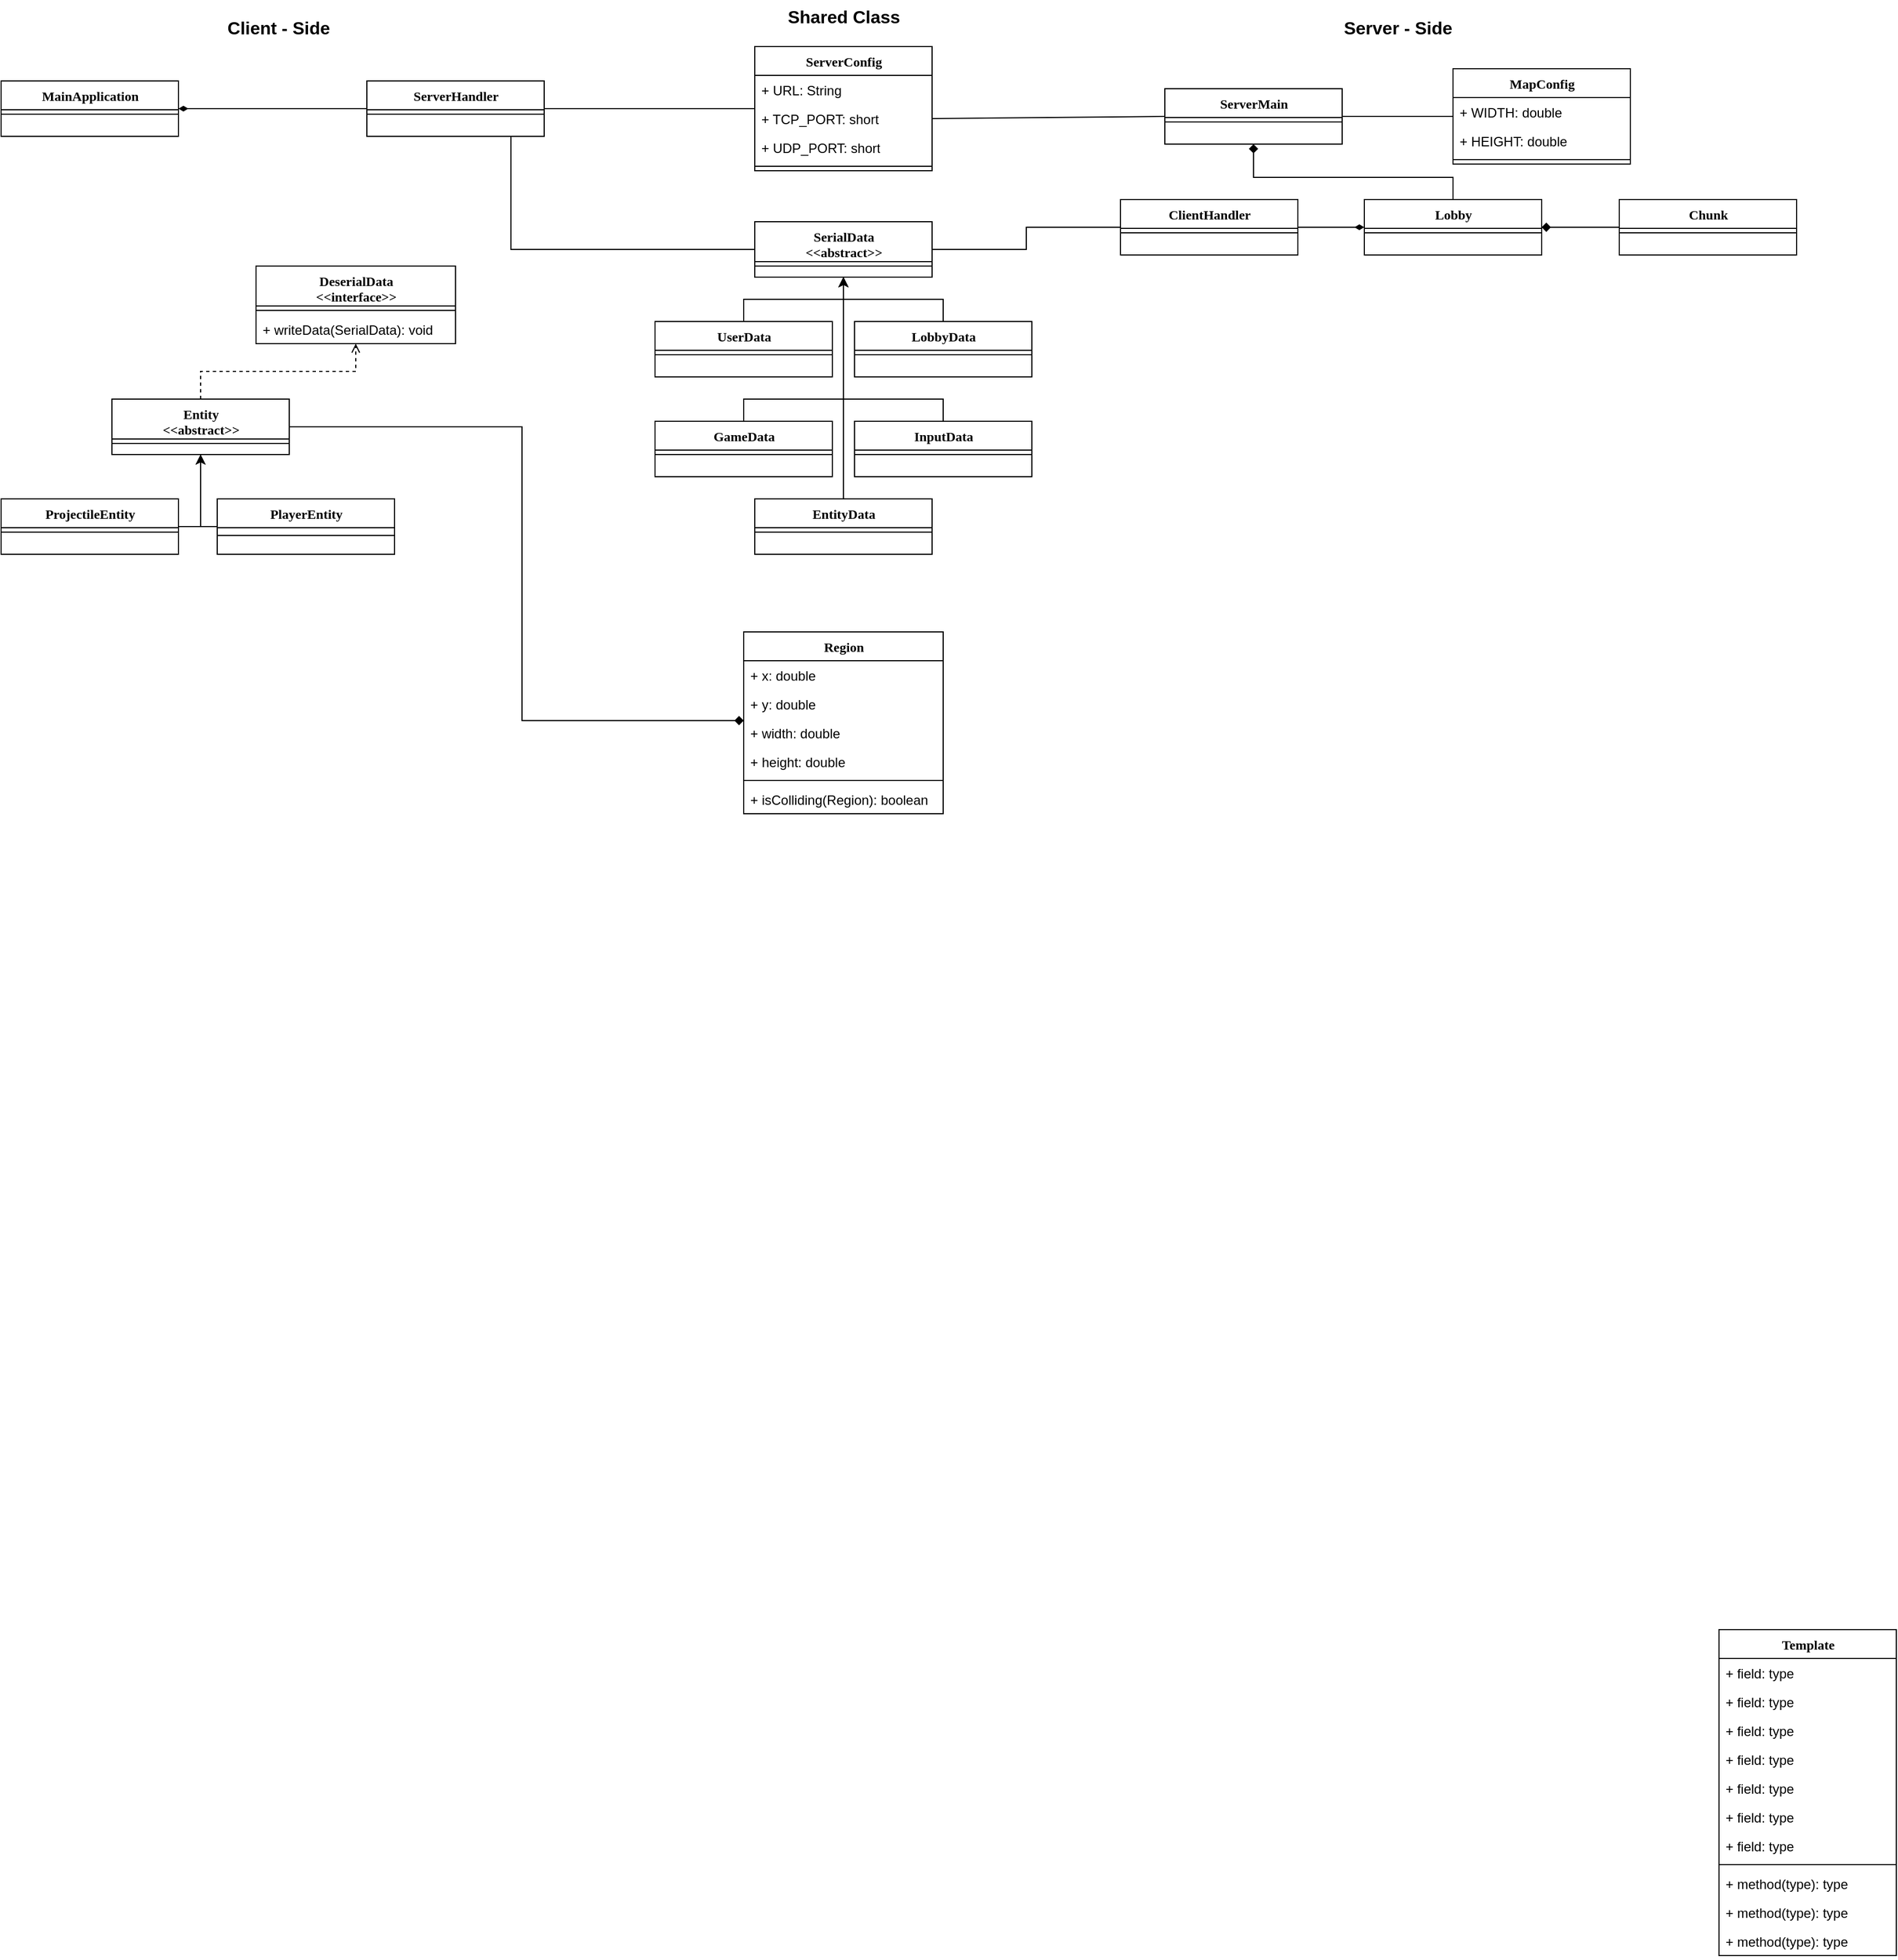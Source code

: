 <mxfile version="26.1.3">
  <diagram name="Page-1" id="9f46799a-70d6-7492-0946-bef42562c5a5">
    <mxGraphModel dx="2778" dy="919" grid="1" gridSize="10" guides="1" tooltips="1" connect="1" arrows="1" fold="1" page="1" pageScale="1" pageWidth="1100" pageHeight="850" background="none" math="0" shadow="0">
      <root>
        <mxCell id="0" />
        <mxCell id="1" parent="0" />
        <mxCell id="78961159f06e98e8-30" value="Region" style="swimlane;html=1;fontStyle=1;align=center;verticalAlign=top;childLayout=stackLayout;horizontal=1;startSize=26;horizontalStack=0;resizeParent=1;resizeLast=0;collapsible=1;marginBottom=0;swimlaneFillColor=#ffffff;rounded=0;shadow=0;comic=0;labelBackgroundColor=none;strokeWidth=1;fillColor=none;fontFamily=Verdana;fontSize=12" parent="1" vertex="1">
          <mxGeometry x="420" y="580" width="180" height="164" as="geometry" />
        </mxCell>
        <mxCell id="mX11doMpQgYAEkw5bm0M-86" value="+ x: double" style="text;html=1;strokeColor=none;fillColor=none;align=left;verticalAlign=top;spacingLeft=4;spacingRight=4;whiteSpace=wrap;overflow=hidden;rotatable=0;points=[[0,0.5],[1,0.5]];portConstraint=eastwest;" vertex="1" parent="78961159f06e98e8-30">
          <mxGeometry y="26" width="180" height="26" as="geometry" />
        </mxCell>
        <mxCell id="mX11doMpQgYAEkw5bm0M-87" value="+ y: double" style="text;html=1;strokeColor=none;fillColor=none;align=left;verticalAlign=top;spacingLeft=4;spacingRight=4;whiteSpace=wrap;overflow=hidden;rotatable=0;points=[[0,0.5],[1,0.5]];portConstraint=eastwest;" vertex="1" parent="78961159f06e98e8-30">
          <mxGeometry y="52" width="180" height="26" as="geometry" />
        </mxCell>
        <mxCell id="mX11doMpQgYAEkw5bm0M-88" value="+ width: double" style="text;html=1;strokeColor=none;fillColor=none;align=left;verticalAlign=top;spacingLeft=4;spacingRight=4;whiteSpace=wrap;overflow=hidden;rotatable=0;points=[[0,0.5],[1,0.5]];portConstraint=eastwest;" vertex="1" parent="78961159f06e98e8-30">
          <mxGeometry y="78" width="180" height="26" as="geometry" />
        </mxCell>
        <mxCell id="mX11doMpQgYAEkw5bm0M-89" value="+ height: double" style="text;html=1;strokeColor=none;fillColor=none;align=left;verticalAlign=top;spacingLeft=4;spacingRight=4;whiteSpace=wrap;overflow=hidden;rotatable=0;points=[[0,0.5],[1,0.5]];portConstraint=eastwest;" vertex="1" parent="78961159f06e98e8-30">
          <mxGeometry y="104" width="180" height="26" as="geometry" />
        </mxCell>
        <mxCell id="78961159f06e98e8-38" value="" style="line;html=1;strokeWidth=1;fillColor=none;align=left;verticalAlign=middle;spacingTop=-1;spacingLeft=3;spacingRight=3;rotatable=0;labelPosition=right;points=[];portConstraint=eastwest;" parent="78961159f06e98e8-30" vertex="1">
          <mxGeometry y="130" width="180" height="8" as="geometry" />
        </mxCell>
        <mxCell id="mX11doMpQgYAEkw5bm0M-90" value="+ isColliding(Region): boolean" style="text;html=1;strokeColor=none;fillColor=none;align=left;verticalAlign=top;spacingLeft=4;spacingRight=4;whiteSpace=wrap;overflow=hidden;rotatable=0;points=[[0,0.5],[1,0.5]];portConstraint=eastwest;" vertex="1" parent="78961159f06e98e8-30">
          <mxGeometry y="138" width="180" height="26" as="geometry" />
        </mxCell>
        <mxCell id="mX11doMpQgYAEkw5bm0M-2" value="Client - Side" style="text;html=1;align=center;verticalAlign=middle;resizable=0;points=[];autosize=1;strokeColor=none;fillColor=none;fontSize=16;fontStyle=1" vertex="1" parent="1">
          <mxGeometry x="-55" y="20" width="110" height="30" as="geometry" />
        </mxCell>
        <mxCell id="mX11doMpQgYAEkw5bm0M-3" value="Shared Class" style="text;html=1;align=center;verticalAlign=middle;resizable=0;points=[];autosize=1;strokeColor=none;fillColor=none;fontSize=16;fontStyle=1" vertex="1" parent="1">
          <mxGeometry x="450" y="10" width="120" height="30" as="geometry" />
        </mxCell>
        <mxCell id="mX11doMpQgYAEkw5bm0M-4" value="Server - Side" style="text;html=1;align=center;verticalAlign=middle;resizable=0;points=[];autosize=1;strokeColor=none;fillColor=none;fontSize=16;fontStyle=1" vertex="1" parent="1">
          <mxGeometry x="950" y="20" width="120" height="30" as="geometry" />
        </mxCell>
        <mxCell id="mX11doMpQgYAEkw5bm0M-16" value="Template" style="swimlane;html=1;fontStyle=1;align=center;verticalAlign=top;childLayout=stackLayout;horizontal=1;startSize=26;horizontalStack=0;resizeParent=1;resizeLast=0;collapsible=1;marginBottom=0;swimlaneFillColor=#ffffff;rounded=0;shadow=0;comic=0;labelBackgroundColor=none;strokeWidth=1;fillColor=none;fontFamily=Verdana;fontSize=12" vertex="1" parent="1">
          <mxGeometry x="1300" y="1480" width="160" height="294" as="geometry" />
        </mxCell>
        <mxCell id="mX11doMpQgYAEkw5bm0M-17" value="+ field: type" style="text;html=1;strokeColor=none;fillColor=none;align=left;verticalAlign=top;spacingLeft=4;spacingRight=4;whiteSpace=wrap;overflow=hidden;rotatable=0;points=[[0,0.5],[1,0.5]];portConstraint=eastwest;" vertex="1" parent="mX11doMpQgYAEkw5bm0M-16">
          <mxGeometry y="26" width="160" height="26" as="geometry" />
        </mxCell>
        <mxCell id="mX11doMpQgYAEkw5bm0M-18" value="+ field: type" style="text;html=1;strokeColor=none;fillColor=none;align=left;verticalAlign=top;spacingLeft=4;spacingRight=4;whiteSpace=wrap;overflow=hidden;rotatable=0;points=[[0,0.5],[1,0.5]];portConstraint=eastwest;" vertex="1" parent="mX11doMpQgYAEkw5bm0M-16">
          <mxGeometry y="52" width="160" height="26" as="geometry" />
        </mxCell>
        <mxCell id="mX11doMpQgYAEkw5bm0M-19" value="+ field: type" style="text;html=1;strokeColor=none;fillColor=none;align=left;verticalAlign=top;spacingLeft=4;spacingRight=4;whiteSpace=wrap;overflow=hidden;rotatable=0;points=[[0,0.5],[1,0.5]];portConstraint=eastwest;" vertex="1" parent="mX11doMpQgYAEkw5bm0M-16">
          <mxGeometry y="78" width="160" height="26" as="geometry" />
        </mxCell>
        <mxCell id="mX11doMpQgYAEkw5bm0M-20" value="+ field: type" style="text;html=1;strokeColor=none;fillColor=none;align=left;verticalAlign=top;spacingLeft=4;spacingRight=4;whiteSpace=wrap;overflow=hidden;rotatable=0;points=[[0,0.5],[1,0.5]];portConstraint=eastwest;" vertex="1" parent="mX11doMpQgYAEkw5bm0M-16">
          <mxGeometry y="104" width="160" height="26" as="geometry" />
        </mxCell>
        <mxCell id="mX11doMpQgYAEkw5bm0M-21" value="+ field: type" style="text;html=1;strokeColor=none;fillColor=none;align=left;verticalAlign=top;spacingLeft=4;spacingRight=4;whiteSpace=wrap;overflow=hidden;rotatable=0;points=[[0,0.5],[1,0.5]];portConstraint=eastwest;" vertex="1" parent="mX11doMpQgYAEkw5bm0M-16">
          <mxGeometry y="130" width="160" height="26" as="geometry" />
        </mxCell>
        <mxCell id="mX11doMpQgYAEkw5bm0M-22" value="+ field: type" style="text;html=1;strokeColor=none;fillColor=none;align=left;verticalAlign=top;spacingLeft=4;spacingRight=4;whiteSpace=wrap;overflow=hidden;rotatable=0;points=[[0,0.5],[1,0.5]];portConstraint=eastwest;" vertex="1" parent="mX11doMpQgYAEkw5bm0M-16">
          <mxGeometry y="156" width="160" height="26" as="geometry" />
        </mxCell>
        <mxCell id="mX11doMpQgYAEkw5bm0M-23" value="+ field: type" style="text;html=1;strokeColor=none;fillColor=none;align=left;verticalAlign=top;spacingLeft=4;spacingRight=4;whiteSpace=wrap;overflow=hidden;rotatable=0;points=[[0,0.5],[1,0.5]];portConstraint=eastwest;" vertex="1" parent="mX11doMpQgYAEkw5bm0M-16">
          <mxGeometry y="182" width="160" height="26" as="geometry" />
        </mxCell>
        <mxCell id="mX11doMpQgYAEkw5bm0M-24" value="" style="line;html=1;strokeWidth=1;fillColor=none;align=left;verticalAlign=middle;spacingTop=-1;spacingLeft=3;spacingRight=3;rotatable=0;labelPosition=right;points=[];portConstraint=eastwest;" vertex="1" parent="mX11doMpQgYAEkw5bm0M-16">
          <mxGeometry y="208" width="160" height="8" as="geometry" />
        </mxCell>
        <mxCell id="mX11doMpQgYAEkw5bm0M-25" value="+ method(type): type" style="text;html=1;strokeColor=none;fillColor=none;align=left;verticalAlign=top;spacingLeft=4;spacingRight=4;whiteSpace=wrap;overflow=hidden;rotatable=0;points=[[0,0.5],[1,0.5]];portConstraint=eastwest;" vertex="1" parent="mX11doMpQgYAEkw5bm0M-16">
          <mxGeometry y="216" width="160" height="26" as="geometry" />
        </mxCell>
        <mxCell id="mX11doMpQgYAEkw5bm0M-26" value="+ method(type): type" style="text;html=1;strokeColor=none;fillColor=none;align=left;verticalAlign=top;spacingLeft=4;spacingRight=4;whiteSpace=wrap;overflow=hidden;rotatable=0;points=[[0,0.5],[1,0.5]];portConstraint=eastwest;" vertex="1" parent="mX11doMpQgYAEkw5bm0M-16">
          <mxGeometry y="242" width="160" height="26" as="geometry" />
        </mxCell>
        <mxCell id="mX11doMpQgYAEkw5bm0M-27" value="+ method(type): type" style="text;html=1;strokeColor=none;fillColor=none;align=left;verticalAlign=top;spacingLeft=4;spacingRight=4;whiteSpace=wrap;overflow=hidden;rotatable=0;points=[[0,0.5],[1,0.5]];portConstraint=eastwest;" vertex="1" parent="mX11doMpQgYAEkw5bm0M-16">
          <mxGeometry y="268" width="160" height="26" as="geometry" />
        </mxCell>
        <mxCell id="mX11doMpQgYAEkw5bm0M-119" style="edgeStyle=orthogonalEdgeStyle;rounded=0;orthogonalLoop=1;jettySize=auto;html=1;entryX=0.5;entryY=1;entryDx=0;entryDy=0;dashed=1;endArrow=open;endFill=0;" edge="1" parent="1" source="mX11doMpQgYAEkw5bm0M-28" target="mX11doMpQgYAEkw5bm0M-117">
          <mxGeometry relative="1" as="geometry" />
        </mxCell>
        <mxCell id="mX11doMpQgYAEkw5bm0M-28" value="Entity&lt;div&gt;&amp;lt;&amp;lt;abstract&amp;gt;&amp;gt;&lt;/div&gt;" style="swimlane;html=1;fontStyle=1;align=center;verticalAlign=top;childLayout=stackLayout;horizontal=1;startSize=36;horizontalStack=0;resizeParent=1;resizeLast=0;collapsible=1;marginBottom=0;swimlaneFillColor=#ffffff;rounded=0;shadow=0;comic=0;labelBackgroundColor=none;strokeWidth=1;fillColor=none;fontFamily=Verdana;fontSize=12" vertex="1" parent="1">
          <mxGeometry x="-150" y="370" width="160" height="50" as="geometry" />
        </mxCell>
        <mxCell id="mX11doMpQgYAEkw5bm0M-29" value="" style="line;html=1;strokeWidth=1;fillColor=none;align=left;verticalAlign=middle;spacingTop=-1;spacingLeft=3;spacingRight=3;rotatable=0;labelPosition=right;points=[];portConstraint=eastwest;" vertex="1" parent="mX11doMpQgYAEkw5bm0M-28">
          <mxGeometry y="36" width="160" height="8" as="geometry" />
        </mxCell>
        <mxCell id="mX11doMpQgYAEkw5bm0M-105" style="edgeStyle=orthogonalEdgeStyle;rounded=0;orthogonalLoop=1;jettySize=auto;html=1;entryX=0.5;entryY=1;entryDx=0;entryDy=0;" edge="1" parent="1" source="mX11doMpQgYAEkw5bm0M-30" target="mX11doMpQgYAEkw5bm0M-28">
          <mxGeometry relative="1" as="geometry">
            <Array as="points">
              <mxPoint x="-70" y="485" />
              <mxPoint x="-70" y="440" />
            </Array>
          </mxGeometry>
        </mxCell>
        <mxCell id="mX11doMpQgYAEkw5bm0M-30" value="ProjectileEntity" style="swimlane;html=1;fontStyle=1;align=center;verticalAlign=top;childLayout=stackLayout;horizontal=1;startSize=26;horizontalStack=0;resizeParent=1;resizeLast=0;collapsible=1;marginBottom=0;swimlaneFillColor=#ffffff;rounded=0;shadow=0;comic=0;labelBackgroundColor=none;strokeWidth=1;fillColor=none;fontFamily=Verdana;fontSize=12" vertex="1" parent="1">
          <mxGeometry x="-250" y="460" width="160" height="50" as="geometry" />
        </mxCell>
        <mxCell id="mX11doMpQgYAEkw5bm0M-31" value="" style="line;html=1;strokeWidth=1;fillColor=none;align=left;verticalAlign=middle;spacingTop=-1;spacingLeft=3;spacingRight=3;rotatable=0;labelPosition=right;points=[];portConstraint=eastwest;" vertex="1" parent="mX11doMpQgYAEkw5bm0M-30">
          <mxGeometry y="26" width="160" height="8" as="geometry" />
        </mxCell>
        <mxCell id="mX11doMpQgYAEkw5bm0M-108" style="edgeStyle=orthogonalEdgeStyle;rounded=0;orthogonalLoop=1;jettySize=auto;html=1;" edge="1" parent="1" source="mX11doMpQgYAEkw5bm0M-32">
          <mxGeometry relative="1" as="geometry">
            <mxPoint x="-70" y="420" as="targetPoint" />
            <Array as="points">
              <mxPoint x="-70" y="485" />
            </Array>
          </mxGeometry>
        </mxCell>
        <mxCell id="mX11doMpQgYAEkw5bm0M-32" value="PlayerEntity" style="swimlane;html=1;fontStyle=1;align=center;verticalAlign=top;childLayout=stackLayout;horizontal=1;startSize=26;horizontalStack=0;resizeParent=1;resizeLast=0;collapsible=1;marginBottom=0;swimlaneFillColor=#ffffff;rounded=0;shadow=0;comic=0;labelBackgroundColor=none;strokeWidth=1;fillColor=none;fontFamily=Verdana;fontSize=12" vertex="1" parent="1">
          <mxGeometry x="-55" y="460" width="160" height="50" as="geometry" />
        </mxCell>
        <mxCell id="mX11doMpQgYAEkw5bm0M-33" value="" style="line;html=1;strokeWidth=1;fillColor=none;align=left;verticalAlign=middle;spacingTop=-1;spacingLeft=3;spacingRight=3;rotatable=0;labelPosition=right;points=[];portConstraint=eastwest;" vertex="1" parent="mX11doMpQgYAEkw5bm0M-32">
          <mxGeometry y="26" width="160" height="14" as="geometry" />
        </mxCell>
        <mxCell id="mX11doMpQgYAEkw5bm0M-112" style="edgeStyle=orthogonalEdgeStyle;rounded=0;orthogonalLoop=1;jettySize=auto;html=1;entryX=0.5;entryY=1;entryDx=0;entryDy=0;endArrow=diamond;endFill=1;" edge="1" parent="1" source="mX11doMpQgYAEkw5bm0M-40" target="mX11doMpQgYAEkw5bm0M-73">
          <mxGeometry relative="1" as="geometry">
            <Array as="points">
              <mxPoint x="1060" y="170" />
              <mxPoint x="880" y="170" />
            </Array>
          </mxGeometry>
        </mxCell>
        <mxCell id="mX11doMpQgYAEkw5bm0M-40" value="Lobby" style="swimlane;html=1;fontStyle=1;align=center;verticalAlign=top;childLayout=stackLayout;horizontal=1;startSize=26;horizontalStack=0;resizeParent=1;resizeLast=0;collapsible=1;marginBottom=0;swimlaneFillColor=#ffffff;rounded=0;shadow=0;comic=0;labelBackgroundColor=none;strokeWidth=1;fillColor=none;fontFamily=Verdana;fontSize=12" vertex="1" parent="1">
          <mxGeometry x="980" y="190" width="160" height="50" as="geometry">
            <mxRectangle x="750" y="140" width="80" height="30" as="alternateBounds" />
          </mxGeometry>
        </mxCell>
        <mxCell id="mX11doMpQgYAEkw5bm0M-41" value="" style="line;html=1;strokeWidth=1;fillColor=none;align=left;verticalAlign=middle;spacingTop=-1;spacingLeft=3;spacingRight=3;rotatable=0;labelPosition=right;points=[];portConstraint=eastwest;" vertex="1" parent="mX11doMpQgYAEkw5bm0M-40">
          <mxGeometry y="26" width="160" height="8" as="geometry" />
        </mxCell>
        <mxCell id="mX11doMpQgYAEkw5bm0M-111" style="edgeStyle=orthogonalEdgeStyle;rounded=0;orthogonalLoop=1;jettySize=auto;html=1;entryX=1;entryY=0.5;entryDx=0;entryDy=0;endArrow=diamond;endFill=1;" edge="1" parent="1" source="mX11doMpQgYAEkw5bm0M-43" target="mX11doMpQgYAEkw5bm0M-40">
          <mxGeometry relative="1" as="geometry" />
        </mxCell>
        <mxCell id="mX11doMpQgYAEkw5bm0M-43" value="Chunk" style="swimlane;html=1;fontStyle=1;align=center;verticalAlign=top;childLayout=stackLayout;horizontal=1;startSize=26;horizontalStack=0;resizeParent=1;resizeLast=0;collapsible=1;marginBottom=0;swimlaneFillColor=#ffffff;rounded=0;shadow=0;comic=0;labelBackgroundColor=none;strokeWidth=1;fillColor=none;fontFamily=Verdana;fontSize=12" vertex="1" parent="1">
          <mxGeometry x="1210" y="190" width="160" height="50" as="geometry" />
        </mxCell>
        <mxCell id="mX11doMpQgYAEkw5bm0M-44" value="" style="line;html=1;strokeWidth=1;fillColor=none;align=left;verticalAlign=middle;spacingTop=-1;spacingLeft=3;spacingRight=3;rotatable=0;labelPosition=right;points=[];portConstraint=eastwest;" vertex="1" parent="mX11doMpQgYAEkw5bm0M-43">
          <mxGeometry y="26" width="160" height="8" as="geometry" />
        </mxCell>
        <mxCell id="mX11doMpQgYAEkw5bm0M-58" style="edgeStyle=orthogonalEdgeStyle;rounded=0;orthogonalLoop=1;jettySize=auto;html=1;entryX=0.5;entryY=1;entryDx=0;entryDy=0;" edge="1" parent="1" source="mX11doMpQgYAEkw5bm0M-45" target="mX11doMpQgYAEkw5bm0M-51">
          <mxGeometry relative="1" as="geometry" />
        </mxCell>
        <mxCell id="mX11doMpQgYAEkw5bm0M-45" value="UserData" style="swimlane;html=1;fontStyle=1;align=center;verticalAlign=top;childLayout=stackLayout;horizontal=1;startSize=26;horizontalStack=0;resizeParent=1;resizeLast=0;collapsible=1;marginBottom=0;swimlaneFillColor=#ffffff;rounded=0;shadow=0;comic=0;labelBackgroundColor=none;strokeWidth=1;fillColor=none;fontFamily=Verdana;fontSize=12" vertex="1" parent="1">
          <mxGeometry x="340" y="300" width="160" height="50" as="geometry" />
        </mxCell>
        <mxCell id="mX11doMpQgYAEkw5bm0M-46" value="" style="line;html=1;strokeWidth=1;fillColor=none;align=left;verticalAlign=middle;spacingTop=-1;spacingLeft=3;spacingRight=3;rotatable=0;labelPosition=right;points=[];portConstraint=eastwest;" vertex="1" parent="mX11doMpQgYAEkw5bm0M-45">
          <mxGeometry y="26" width="160" height="8" as="geometry" />
        </mxCell>
        <mxCell id="mX11doMpQgYAEkw5bm0M-47" value="ServerConfig" style="swimlane;html=1;fontStyle=1;align=center;verticalAlign=top;childLayout=stackLayout;horizontal=1;startSize=26;horizontalStack=0;resizeParent=1;resizeLast=0;collapsible=1;marginBottom=0;swimlaneFillColor=#ffffff;rounded=0;shadow=0;comic=0;labelBackgroundColor=none;strokeWidth=1;fillColor=none;fontFamily=Verdana;fontSize=12" vertex="1" parent="1">
          <mxGeometry x="430" y="52" width="160" height="112" as="geometry" />
        </mxCell>
        <mxCell id="mX11doMpQgYAEkw5bm0M-82" value="+ URL: String" style="text;html=1;strokeColor=none;fillColor=none;align=left;verticalAlign=top;spacingLeft=4;spacingRight=4;whiteSpace=wrap;overflow=hidden;rotatable=0;points=[[0,0.5],[1,0.5]];portConstraint=eastwest;" vertex="1" parent="mX11doMpQgYAEkw5bm0M-47">
          <mxGeometry y="26" width="160" height="26" as="geometry" />
        </mxCell>
        <mxCell id="mX11doMpQgYAEkw5bm0M-83" value="+ TCP_PORT: short" style="text;html=1;strokeColor=none;fillColor=none;align=left;verticalAlign=top;spacingLeft=4;spacingRight=4;whiteSpace=wrap;overflow=hidden;rotatable=0;points=[[0,0.5],[1,0.5]];portConstraint=eastwest;" vertex="1" parent="mX11doMpQgYAEkw5bm0M-47">
          <mxGeometry y="52" width="160" height="26" as="geometry" />
        </mxCell>
        <mxCell id="mX11doMpQgYAEkw5bm0M-84" value="+ UDP_PORT: short" style="text;html=1;strokeColor=none;fillColor=none;align=left;verticalAlign=top;spacingLeft=4;spacingRight=4;whiteSpace=wrap;overflow=hidden;rotatable=0;points=[[0,0.5],[1,0.5]];portConstraint=eastwest;" vertex="1" parent="mX11doMpQgYAEkw5bm0M-47">
          <mxGeometry y="78" width="160" height="26" as="geometry" />
        </mxCell>
        <mxCell id="mX11doMpQgYAEkw5bm0M-48" value="" style="line;html=1;strokeWidth=1;fillColor=none;align=left;verticalAlign=middle;spacingTop=-1;spacingLeft=3;spacingRight=3;rotatable=0;labelPosition=right;points=[];portConstraint=eastwest;" vertex="1" parent="mX11doMpQgYAEkw5bm0M-47">
          <mxGeometry y="104" width="160" height="8" as="geometry" />
        </mxCell>
        <mxCell id="mX11doMpQgYAEkw5bm0M-49" value="MapConfig" style="swimlane;html=1;fontStyle=1;align=center;verticalAlign=top;childLayout=stackLayout;horizontal=1;startSize=26;horizontalStack=0;resizeParent=1;resizeLast=0;collapsible=1;marginBottom=0;swimlaneFillColor=#ffffff;rounded=0;shadow=0;comic=0;labelBackgroundColor=none;strokeWidth=1;fillColor=none;fontFamily=Verdana;fontSize=12" vertex="1" parent="1">
          <mxGeometry x="1060" y="72" width="160" height="86" as="geometry" />
        </mxCell>
        <mxCell id="mX11doMpQgYAEkw5bm0M-104" value="+ WIDTH: double" style="text;html=1;strokeColor=none;fillColor=none;align=left;verticalAlign=top;spacingLeft=4;spacingRight=4;whiteSpace=wrap;overflow=hidden;rotatable=0;points=[[0,0.5],[1,0.5]];portConstraint=eastwest;" vertex="1" parent="mX11doMpQgYAEkw5bm0M-49">
          <mxGeometry y="26" width="160" height="26" as="geometry" />
        </mxCell>
        <mxCell id="mX11doMpQgYAEkw5bm0M-109" value="+ HEIGHT: double" style="text;html=1;strokeColor=none;fillColor=none;align=left;verticalAlign=top;spacingLeft=4;spacingRight=4;whiteSpace=wrap;overflow=hidden;rotatable=0;points=[[0,0.5],[1,0.5]];portConstraint=eastwest;" vertex="1" parent="mX11doMpQgYAEkw5bm0M-49">
          <mxGeometry y="52" width="160" height="26" as="geometry" />
        </mxCell>
        <mxCell id="mX11doMpQgYAEkw5bm0M-50" value="" style="line;html=1;strokeWidth=1;fillColor=none;align=left;verticalAlign=middle;spacingTop=-1;spacingLeft=3;spacingRight=3;rotatable=0;labelPosition=right;points=[];portConstraint=eastwest;" vertex="1" parent="mX11doMpQgYAEkw5bm0M-49">
          <mxGeometry y="78" width="160" height="8" as="geometry" />
        </mxCell>
        <mxCell id="mX11doMpQgYAEkw5bm0M-113" style="edgeStyle=orthogonalEdgeStyle;rounded=0;orthogonalLoop=1;jettySize=auto;html=1;entryX=0;entryY=0.5;entryDx=0;entryDy=0;endArrow=none;startFill=0;" edge="1" parent="1" source="mX11doMpQgYAEkw5bm0M-51" target="mX11doMpQgYAEkw5bm0M-61">
          <mxGeometry relative="1" as="geometry" />
        </mxCell>
        <mxCell id="mX11doMpQgYAEkw5bm0M-51" value="SerialData&lt;div&gt;&amp;lt;&amp;lt;abstract&amp;gt;&amp;gt;&lt;br&gt;&lt;div&gt;&lt;br&gt;&lt;/div&gt;&lt;/div&gt;" style="swimlane;html=1;fontStyle=1;align=center;verticalAlign=top;childLayout=stackLayout;horizontal=1;startSize=36;horizontalStack=0;resizeParent=1;resizeLast=0;collapsible=1;marginBottom=0;swimlaneFillColor=#ffffff;rounded=0;shadow=0;comic=0;labelBackgroundColor=none;strokeWidth=1;fillColor=none;fontFamily=Verdana;fontSize=12" vertex="1" parent="1">
          <mxGeometry x="430" y="210" width="160" height="50" as="geometry" />
        </mxCell>
        <mxCell id="mX11doMpQgYAEkw5bm0M-52" value="" style="line;html=1;strokeWidth=1;fillColor=none;align=left;verticalAlign=middle;spacingTop=-1;spacingLeft=3;spacingRight=3;rotatable=0;labelPosition=right;points=[];portConstraint=eastwest;" vertex="1" parent="mX11doMpQgYAEkw5bm0M-51">
          <mxGeometry y="36" width="160" height="8" as="geometry" />
        </mxCell>
        <mxCell id="mX11doMpQgYAEkw5bm0M-59" style="edgeStyle=orthogonalEdgeStyle;rounded=0;orthogonalLoop=1;jettySize=auto;html=1;entryX=0.5;entryY=1;entryDx=0;entryDy=0;" edge="1" parent="1" source="mX11doMpQgYAEkw5bm0M-53" target="mX11doMpQgYAEkw5bm0M-51">
          <mxGeometry relative="1" as="geometry" />
        </mxCell>
        <mxCell id="mX11doMpQgYAEkw5bm0M-53" value="LobbyData" style="swimlane;html=1;fontStyle=1;align=center;verticalAlign=top;childLayout=stackLayout;horizontal=1;startSize=26;horizontalStack=0;resizeParent=1;resizeLast=0;collapsible=1;marginBottom=0;swimlaneFillColor=#ffffff;rounded=0;shadow=0;comic=0;labelBackgroundColor=none;strokeWidth=1;fillColor=none;fontFamily=Verdana;fontSize=12" vertex="1" parent="1">
          <mxGeometry x="520" y="300" width="160" height="50" as="geometry" />
        </mxCell>
        <mxCell id="mX11doMpQgYAEkw5bm0M-54" value="" style="line;html=1;strokeWidth=1;fillColor=none;align=left;verticalAlign=middle;spacingTop=-1;spacingLeft=3;spacingRight=3;rotatable=0;labelPosition=right;points=[];portConstraint=eastwest;" vertex="1" parent="mX11doMpQgYAEkw5bm0M-53">
          <mxGeometry y="26" width="160" height="8" as="geometry" />
        </mxCell>
        <mxCell id="mX11doMpQgYAEkw5bm0M-60" style="edgeStyle=orthogonalEdgeStyle;rounded=0;orthogonalLoop=1;jettySize=auto;html=1;entryX=0.5;entryY=1;entryDx=0;entryDy=0;" edge="1" parent="1" source="mX11doMpQgYAEkw5bm0M-55" target="mX11doMpQgYAEkw5bm0M-51">
          <mxGeometry relative="1" as="geometry">
            <Array as="points">
              <mxPoint x="420" y="370" />
              <mxPoint x="510" y="370" />
            </Array>
          </mxGeometry>
        </mxCell>
        <mxCell id="mX11doMpQgYAEkw5bm0M-55" value="GameData" style="swimlane;html=1;fontStyle=1;align=center;verticalAlign=top;childLayout=stackLayout;horizontal=1;startSize=26;horizontalStack=0;resizeParent=1;resizeLast=0;collapsible=1;marginBottom=0;swimlaneFillColor=#ffffff;rounded=0;shadow=0;comic=0;labelBackgroundColor=none;strokeWidth=1;fillColor=none;fontFamily=Verdana;fontSize=12" vertex="1" parent="1">
          <mxGeometry x="340" y="390" width="160" height="50" as="geometry" />
        </mxCell>
        <mxCell id="mX11doMpQgYAEkw5bm0M-56" value="" style="line;html=1;strokeWidth=1;fillColor=none;align=left;verticalAlign=middle;spacingTop=-1;spacingLeft=3;spacingRight=3;rotatable=0;labelPosition=right;points=[];portConstraint=eastwest;" vertex="1" parent="mX11doMpQgYAEkw5bm0M-55">
          <mxGeometry y="26" width="160" height="8" as="geometry" />
        </mxCell>
        <mxCell id="mX11doMpQgYAEkw5bm0M-110" style="edgeStyle=orthogonalEdgeStyle;rounded=0;orthogonalLoop=1;jettySize=auto;html=1;entryX=0;entryY=0.5;entryDx=0;entryDy=0;endArrow=diamondThin;endFill=1;" edge="1" parent="1" source="mX11doMpQgYAEkw5bm0M-61" target="mX11doMpQgYAEkw5bm0M-40">
          <mxGeometry relative="1" as="geometry" />
        </mxCell>
        <mxCell id="mX11doMpQgYAEkw5bm0M-61" value="ClientHandler" style="swimlane;html=1;fontStyle=1;align=center;verticalAlign=top;childLayout=stackLayout;horizontal=1;startSize=26;horizontalStack=0;resizeParent=1;resizeLast=0;collapsible=1;marginBottom=0;swimlaneFillColor=#ffffff;rounded=0;shadow=0;comic=0;labelBackgroundColor=none;strokeWidth=1;fillColor=none;fontFamily=Verdana;fontSize=12" vertex="1" parent="1">
          <mxGeometry x="760" y="190" width="160" height="50" as="geometry" />
        </mxCell>
        <mxCell id="mX11doMpQgYAEkw5bm0M-62" value="" style="line;html=1;strokeWidth=1;fillColor=none;align=left;verticalAlign=middle;spacingTop=-1;spacingLeft=3;spacingRight=3;rotatable=0;labelPosition=right;points=[];portConstraint=eastwest;" vertex="1" parent="mX11doMpQgYAEkw5bm0M-61">
          <mxGeometry y="26" width="160" height="8" as="geometry" />
        </mxCell>
        <mxCell id="mX11doMpQgYAEkw5bm0M-114" style="edgeStyle=orthogonalEdgeStyle;rounded=0;orthogonalLoop=1;jettySize=auto;html=1;entryX=0.5;entryY=1;entryDx=0;entryDy=0;" edge="1" parent="1" source="mX11doMpQgYAEkw5bm0M-63" target="mX11doMpQgYAEkw5bm0M-51">
          <mxGeometry relative="1" as="geometry" />
        </mxCell>
        <mxCell id="mX11doMpQgYAEkw5bm0M-63" value="EntityData" style="swimlane;html=1;fontStyle=1;align=center;verticalAlign=top;childLayout=stackLayout;horizontal=1;startSize=26;horizontalStack=0;resizeParent=1;resizeLast=0;collapsible=1;marginBottom=0;swimlaneFillColor=#ffffff;rounded=0;shadow=0;comic=0;labelBackgroundColor=none;strokeWidth=1;fillColor=none;fontFamily=Verdana;fontSize=12" vertex="1" parent="1">
          <mxGeometry x="430" y="460" width="160" height="50" as="geometry" />
        </mxCell>
        <mxCell id="mX11doMpQgYAEkw5bm0M-64" value="" style="line;html=1;strokeWidth=1;fillColor=none;align=left;verticalAlign=middle;spacingTop=-1;spacingLeft=3;spacingRight=3;rotatable=0;labelPosition=right;points=[];portConstraint=eastwest;" vertex="1" parent="mX11doMpQgYAEkw5bm0M-63">
          <mxGeometry y="26" width="160" height="8" as="geometry" />
        </mxCell>
        <mxCell id="mX11doMpQgYAEkw5bm0M-115" style="edgeStyle=orthogonalEdgeStyle;rounded=0;orthogonalLoop=1;jettySize=auto;html=1;entryX=0.5;entryY=1;entryDx=0;entryDy=0;" edge="1" parent="1" source="mX11doMpQgYAEkw5bm0M-66" target="mX11doMpQgYAEkw5bm0M-51">
          <mxGeometry relative="1" as="geometry">
            <Array as="points">
              <mxPoint x="600" y="370" />
              <mxPoint x="510" y="370" />
            </Array>
          </mxGeometry>
        </mxCell>
        <mxCell id="mX11doMpQgYAEkw5bm0M-66" value="InputData" style="swimlane;html=1;fontStyle=1;align=center;verticalAlign=top;childLayout=stackLayout;horizontal=1;startSize=26;horizontalStack=0;resizeParent=1;resizeLast=0;collapsible=1;marginBottom=0;swimlaneFillColor=#ffffff;rounded=0;shadow=0;comic=0;labelBackgroundColor=none;strokeWidth=1;fillColor=none;fontFamily=Verdana;fontSize=12" vertex="1" parent="1">
          <mxGeometry x="520" y="390" width="160" height="50" as="geometry" />
        </mxCell>
        <mxCell id="mX11doMpQgYAEkw5bm0M-67" value="" style="line;html=1;strokeWidth=1;fillColor=none;align=left;verticalAlign=middle;spacingTop=-1;spacingLeft=3;spacingRight=3;rotatable=0;labelPosition=right;points=[];portConstraint=eastwest;" vertex="1" parent="mX11doMpQgYAEkw5bm0M-66">
          <mxGeometry y="26" width="160" height="8" as="geometry" />
        </mxCell>
        <mxCell id="mX11doMpQgYAEkw5bm0M-103" style="edgeStyle=orthogonalEdgeStyle;rounded=0;orthogonalLoop=1;jettySize=auto;html=1;entryX=1;entryY=0.5;entryDx=0;entryDy=0;endArrow=diamondThin;endFill=1;" edge="1" parent="1" source="mX11doMpQgYAEkw5bm0M-69" target="mX11doMpQgYAEkw5bm0M-91">
          <mxGeometry relative="1" as="geometry" />
        </mxCell>
        <mxCell id="mX11doMpQgYAEkw5bm0M-122" style="edgeStyle=orthogonalEdgeStyle;rounded=0;orthogonalLoop=1;jettySize=auto;html=1;entryX=0;entryY=0.5;entryDx=0;entryDy=0;endArrow=none;startFill=0;" edge="1" parent="1" source="mX11doMpQgYAEkw5bm0M-69" target="mX11doMpQgYAEkw5bm0M-51">
          <mxGeometry relative="1" as="geometry">
            <Array as="points">
              <mxPoint x="210" y="235" />
            </Array>
          </mxGeometry>
        </mxCell>
        <mxCell id="mX11doMpQgYAEkw5bm0M-69" value="ServerHandler" style="swimlane;html=1;fontStyle=1;align=center;verticalAlign=top;childLayout=stackLayout;horizontal=1;startSize=26;horizontalStack=0;resizeParent=1;resizeLast=0;collapsible=1;marginBottom=0;swimlaneFillColor=#ffffff;rounded=0;shadow=0;comic=0;labelBackgroundColor=none;strokeWidth=1;fillColor=none;fontFamily=Verdana;fontSize=12" vertex="1" parent="1">
          <mxGeometry x="80" y="83" width="160" height="50" as="geometry" />
        </mxCell>
        <mxCell id="mX11doMpQgYAEkw5bm0M-70" value="" style="line;html=1;strokeWidth=1;fillColor=none;align=left;verticalAlign=middle;spacingTop=-1;spacingLeft=3;spacingRight=3;rotatable=0;labelPosition=right;points=[];portConstraint=eastwest;" vertex="1" parent="mX11doMpQgYAEkw5bm0M-69">
          <mxGeometry y="26" width="160" height="8" as="geometry" />
        </mxCell>
        <mxCell id="mX11doMpQgYAEkw5bm0M-73" value="ServerMain" style="swimlane;html=1;fontStyle=1;align=center;verticalAlign=top;childLayout=stackLayout;horizontal=1;startSize=26;horizontalStack=0;resizeParent=1;resizeLast=0;collapsible=1;marginBottom=0;swimlaneFillColor=#ffffff;rounded=0;shadow=0;comic=0;labelBackgroundColor=none;strokeWidth=1;fillColor=none;fontFamily=Verdana;fontSize=12" vertex="1" parent="1">
          <mxGeometry x="800" y="90" width="160" height="50" as="geometry" />
        </mxCell>
        <mxCell id="mX11doMpQgYAEkw5bm0M-74" value="" style="line;html=1;strokeWidth=1;fillColor=none;align=left;verticalAlign=middle;spacingTop=-1;spacingLeft=3;spacingRight=3;rotatable=0;labelPosition=right;points=[];portConstraint=eastwest;" vertex="1" parent="mX11doMpQgYAEkw5bm0M-73">
          <mxGeometry y="26" width="160" height="8" as="geometry" />
        </mxCell>
        <mxCell id="mX11doMpQgYAEkw5bm0M-76" value="" style="endArrow=none;html=1;rounded=0;exitX=1;exitY=0.5;exitDx=0;exitDy=0;entryX=0;entryY=0.5;entryDx=0;entryDy=0;" edge="1" parent="1" source="mX11doMpQgYAEkw5bm0M-73" target="mX11doMpQgYAEkw5bm0M-49">
          <mxGeometry width="50" height="50" relative="1" as="geometry">
            <mxPoint x="990" y="220" as="sourcePoint" />
            <mxPoint x="1040" y="170" as="targetPoint" />
          </mxGeometry>
        </mxCell>
        <mxCell id="mX11doMpQgYAEkw5bm0M-80" value="" style="endArrow=none;html=1;rounded=0;exitX=1;exitY=0.5;exitDx=0;exitDy=0;entryX=0;entryY=0.5;entryDx=0;entryDy=0;" edge="1" parent="1" source="mX11doMpQgYAEkw5bm0M-69" target="mX11doMpQgYAEkw5bm0M-47">
          <mxGeometry width="50" height="50" relative="1" as="geometry">
            <mxPoint x="500" y="310" as="sourcePoint" />
            <mxPoint x="550" y="260" as="targetPoint" />
          </mxGeometry>
        </mxCell>
        <mxCell id="mX11doMpQgYAEkw5bm0M-85" value="" style="endArrow=none;html=1;rounded=0;exitX=1;exitY=0.5;exitDx=0;exitDy=0;entryX=0;entryY=0.5;entryDx=0;entryDy=0;" edge="1" parent="1" source="mX11doMpQgYAEkw5bm0M-83" target="mX11doMpQgYAEkw5bm0M-73">
          <mxGeometry width="50" height="50" relative="1" as="geometry">
            <mxPoint x="600" y="120" as="sourcePoint" />
            <mxPoint x="785" y="133" as="targetPoint" />
          </mxGeometry>
        </mxCell>
        <mxCell id="mX11doMpQgYAEkw5bm0M-91" value="MainApplication" style="swimlane;html=1;fontStyle=1;align=center;verticalAlign=top;childLayout=stackLayout;horizontal=1;startSize=26;horizontalStack=0;resizeParent=1;resizeLast=0;collapsible=1;marginBottom=0;swimlaneFillColor=#ffffff;rounded=0;shadow=0;comic=0;labelBackgroundColor=none;strokeWidth=1;fillColor=none;fontFamily=Verdana;fontSize=12" vertex="1" parent="1">
          <mxGeometry x="-250" y="83" width="160" height="50" as="geometry" />
        </mxCell>
        <mxCell id="mX11doMpQgYAEkw5bm0M-92" value="" style="line;html=1;strokeWidth=1;fillColor=none;align=left;verticalAlign=middle;spacingTop=-1;spacingLeft=3;spacingRight=3;rotatable=0;labelPosition=right;points=[];portConstraint=eastwest;" vertex="1" parent="mX11doMpQgYAEkw5bm0M-91">
          <mxGeometry y="26" width="160" height="8" as="geometry" />
        </mxCell>
        <mxCell id="mX11doMpQgYAEkw5bm0M-116" style="edgeStyle=orthogonalEdgeStyle;rounded=0;orthogonalLoop=1;jettySize=auto;html=1;entryX=0;entryY=0.077;entryDx=0;entryDy=0;entryPerimeter=0;endArrow=diamond;endFill=1;" edge="1" parent="1" source="mX11doMpQgYAEkw5bm0M-28" target="mX11doMpQgYAEkw5bm0M-88">
          <mxGeometry relative="1" as="geometry">
            <Array as="points">
              <mxPoint x="220" y="395" />
              <mxPoint x="220" y="660" />
            </Array>
          </mxGeometry>
        </mxCell>
        <mxCell id="mX11doMpQgYAEkw5bm0M-117" value="DeserialData&lt;div&gt;&amp;lt;&amp;lt;interface&amp;gt;&amp;gt;&lt;br&gt;&lt;div&gt;&lt;br&gt;&lt;/div&gt;&lt;/div&gt;" style="swimlane;html=1;fontStyle=1;align=center;verticalAlign=top;childLayout=stackLayout;horizontal=1;startSize=36;horizontalStack=0;resizeParent=1;resizeLast=0;collapsible=1;marginBottom=0;swimlaneFillColor=#ffffff;rounded=0;shadow=0;comic=0;labelBackgroundColor=none;strokeWidth=1;fillColor=none;fontFamily=Verdana;fontSize=12" vertex="1" parent="1">
          <mxGeometry x="-20" y="250" width="180" height="70" as="geometry" />
        </mxCell>
        <mxCell id="mX11doMpQgYAEkw5bm0M-118" value="" style="line;html=1;strokeWidth=1;fillColor=none;align=left;verticalAlign=middle;spacingTop=-1;spacingLeft=3;spacingRight=3;rotatable=0;labelPosition=right;points=[];portConstraint=eastwest;" vertex="1" parent="mX11doMpQgYAEkw5bm0M-117">
          <mxGeometry y="36" width="180" height="8" as="geometry" />
        </mxCell>
        <mxCell id="mX11doMpQgYAEkw5bm0M-121" value="+ writeData(SerialData): void" style="text;html=1;strokeColor=none;fillColor=none;align=left;verticalAlign=top;spacingLeft=4;spacingRight=4;whiteSpace=wrap;overflow=hidden;rotatable=0;points=[[0,0.5],[1,0.5]];portConstraint=eastwest;" vertex="1" parent="mX11doMpQgYAEkw5bm0M-117">
          <mxGeometry y="44" width="180" height="26" as="geometry" />
        </mxCell>
      </root>
    </mxGraphModel>
  </diagram>
</mxfile>
